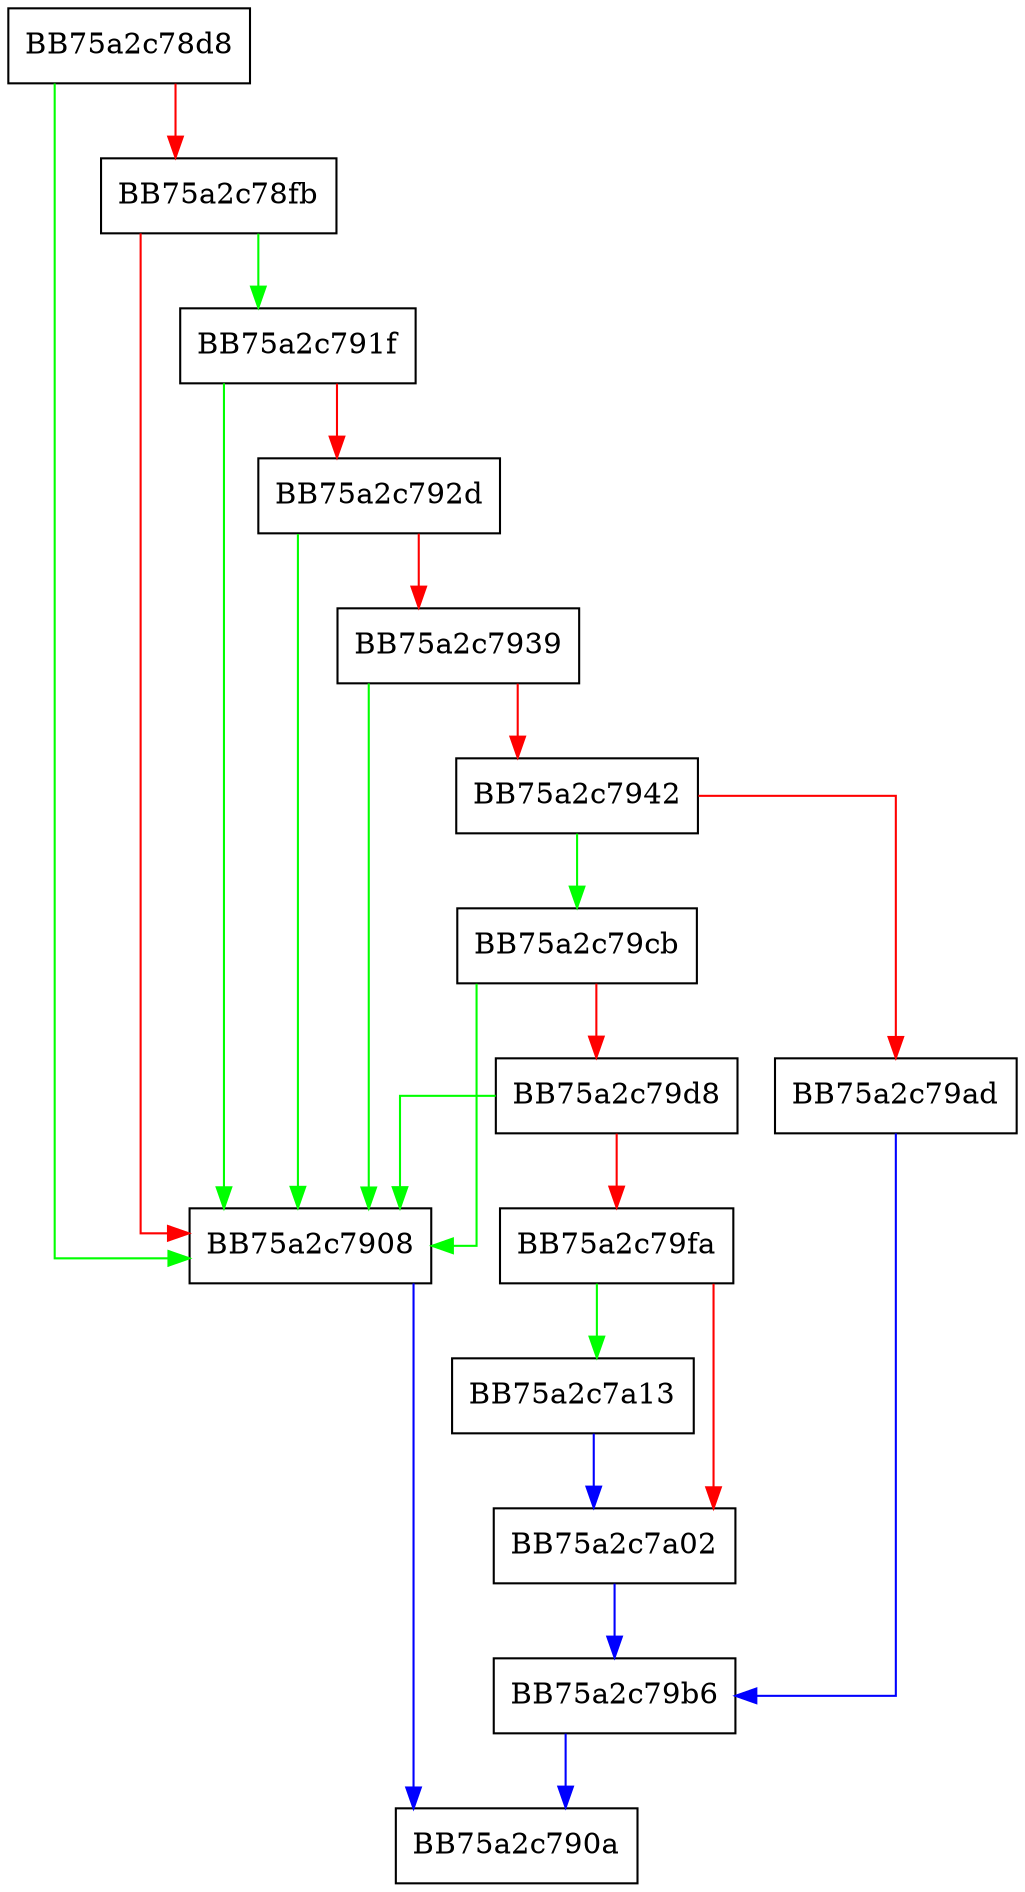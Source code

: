 digraph SmallObjComputeHash {
  node [shape="box"];
  graph [splines=ortho];
  BB75a2c78d8 -> BB75a2c7908 [color="green"];
  BB75a2c78d8 -> BB75a2c78fb [color="red"];
  BB75a2c78fb -> BB75a2c791f [color="green"];
  BB75a2c78fb -> BB75a2c7908 [color="red"];
  BB75a2c7908 -> BB75a2c790a [color="blue"];
  BB75a2c791f -> BB75a2c7908 [color="green"];
  BB75a2c791f -> BB75a2c792d [color="red"];
  BB75a2c792d -> BB75a2c7908 [color="green"];
  BB75a2c792d -> BB75a2c7939 [color="red"];
  BB75a2c7939 -> BB75a2c7908 [color="green"];
  BB75a2c7939 -> BB75a2c7942 [color="red"];
  BB75a2c7942 -> BB75a2c79cb [color="green"];
  BB75a2c7942 -> BB75a2c79ad [color="red"];
  BB75a2c79ad -> BB75a2c79b6 [color="blue"];
  BB75a2c79b6 -> BB75a2c790a [color="blue"];
  BB75a2c79cb -> BB75a2c7908 [color="green"];
  BB75a2c79cb -> BB75a2c79d8 [color="red"];
  BB75a2c79d8 -> BB75a2c7908 [color="green"];
  BB75a2c79d8 -> BB75a2c79fa [color="red"];
  BB75a2c79fa -> BB75a2c7a13 [color="green"];
  BB75a2c79fa -> BB75a2c7a02 [color="red"];
  BB75a2c7a02 -> BB75a2c79b6 [color="blue"];
  BB75a2c7a13 -> BB75a2c7a02 [color="blue"];
}